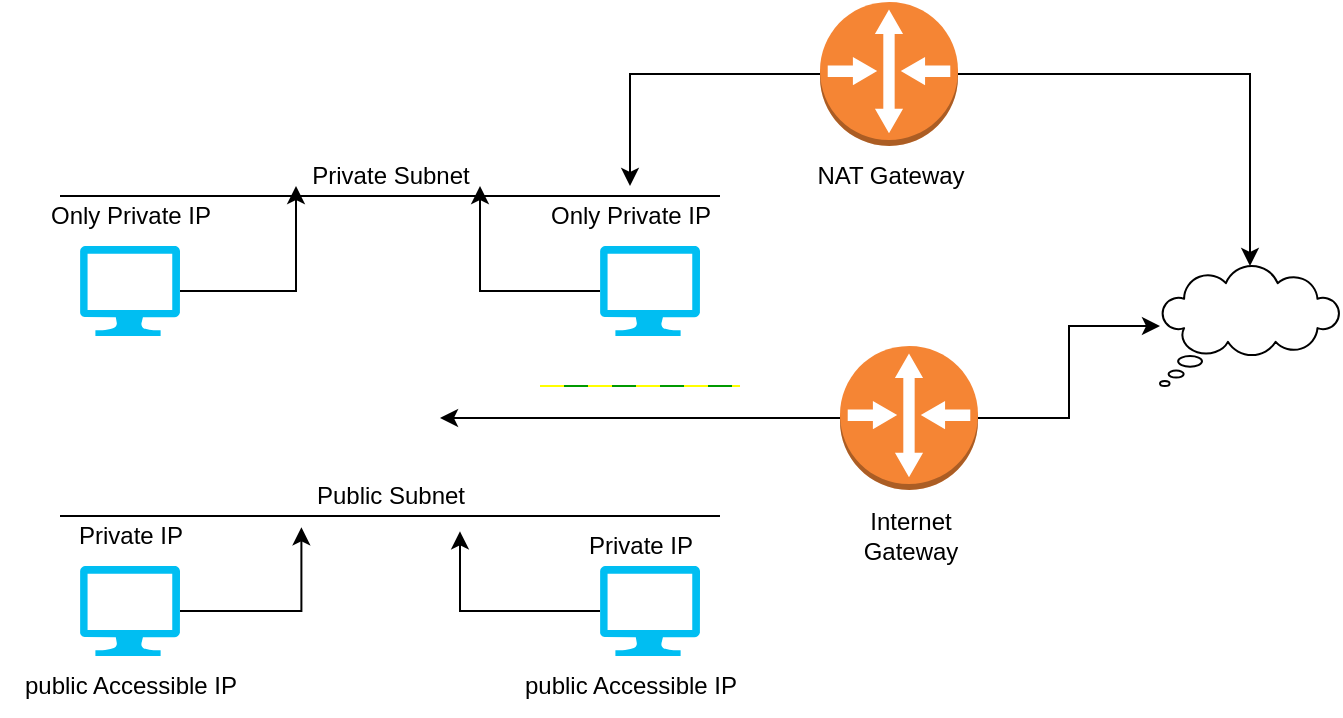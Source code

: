 <mxfile version="24.4.13" type="github">
  <diagram name="Page-1" id="Tomsznk-1zEbOl54nfa1">
    <mxGraphModel dx="794" dy="420" grid="1" gridSize="10" guides="1" tooltips="1" connect="1" arrows="1" fold="1" page="1" pageScale="1" pageWidth="850" pageHeight="1100" math="0" shadow="0">
      <root>
        <mxCell id="0" />
        <mxCell id="1" parent="0" />
        <mxCell id="6z3IYcT1tx6mymnn26oR-1" value="" style="line;strokeWidth=1;rotatable=0;dashed=0;labelPosition=right;align=left;verticalAlign=middle;spacingTop=0;spacingLeft=6;points=[];portConstraint=eastwest;" vertex="1" parent="1">
          <mxGeometry x="120" y="280" width="330" height="10" as="geometry" />
        </mxCell>
        <mxCell id="6z3IYcT1tx6mymnn26oR-2" value="" style="whiteSpace=wrap;html=1;shape=mxgraph.basic.cloud_callout" vertex="1" parent="1">
          <mxGeometry x="670" y="160" width="90" height="60" as="geometry" />
        </mxCell>
        <mxCell id="6z3IYcT1tx6mymnn26oR-10" value="" style="verticalLabelPosition=bottom;html=1;verticalAlign=top;align=center;strokeColor=none;fillColor=#00BEF2;shape=mxgraph.azure.computer;pointerEvents=1;" vertex="1" parent="1">
          <mxGeometry x="130" y="310" width="50" height="45" as="geometry" />
        </mxCell>
        <mxCell id="6z3IYcT1tx6mymnn26oR-11" value="" style="verticalLabelPosition=bottom;html=1;verticalAlign=top;align=center;strokeColor=none;fillColor=#00BEF2;shape=mxgraph.azure.computer;pointerEvents=1;" vertex="1" parent="1">
          <mxGeometry x="390" y="310" width="50" height="45" as="geometry" />
        </mxCell>
        <mxCell id="6z3IYcT1tx6mymnn26oR-12" value="" style="line;strokeWidth=1;rotatable=0;dashed=0;labelPosition=right;align=left;verticalAlign=middle;spacingTop=0;spacingLeft=6;points=[];portConstraint=eastwest;" vertex="1" parent="1">
          <mxGeometry x="120" y="120" width="330" height="10" as="geometry" />
        </mxCell>
        <mxCell id="6z3IYcT1tx6mymnn26oR-13" value="" style="verticalLabelPosition=bottom;html=1;verticalAlign=top;align=center;strokeColor=none;fillColor=#00BEF2;shape=mxgraph.azure.computer;pointerEvents=1;" vertex="1" parent="1">
          <mxGeometry x="130" y="150" width="50" height="45" as="geometry" />
        </mxCell>
        <mxCell id="6z3IYcT1tx6mymnn26oR-14" value="" style="verticalLabelPosition=bottom;html=1;verticalAlign=top;align=center;strokeColor=none;fillColor=#00BEF2;shape=mxgraph.azure.computer;pointerEvents=1;" vertex="1" parent="1">
          <mxGeometry x="390" y="150" width="50" height="45" as="geometry" />
        </mxCell>
        <mxCell id="6z3IYcT1tx6mymnn26oR-15" value="Private Subnet" style="text;html=1;align=center;verticalAlign=middle;resizable=0;points=[];autosize=1;strokeColor=none;fillColor=none;" vertex="1" parent="1">
          <mxGeometry x="235" y="100" width="100" height="30" as="geometry" />
        </mxCell>
        <mxCell id="6z3IYcT1tx6mymnn26oR-16" value="Public Subnet" style="text;html=1;align=center;verticalAlign=middle;resizable=0;points=[];autosize=1;strokeColor=none;fillColor=none;" vertex="1" parent="1">
          <mxGeometry x="235" y="260" width="100" height="30" as="geometry" />
        </mxCell>
        <mxCell id="6z3IYcT1tx6mymnn26oR-43" style="edgeStyle=orthogonalEdgeStyle;rounded=0;orthogonalLoop=1;jettySize=auto;html=1;" edge="1" parent="1" source="6z3IYcT1tx6mymnn26oR-17" target="6z3IYcT1tx6mymnn26oR-29">
          <mxGeometry relative="1" as="geometry">
            <mxPoint x="280" y="64" as="targetPoint" />
          </mxGeometry>
        </mxCell>
        <mxCell id="6z3IYcT1tx6mymnn26oR-17" value="" style="outlineConnect=0;dashed=0;verticalLabelPosition=bottom;verticalAlign=top;align=center;html=1;shape=mxgraph.aws3.router;fillColor=#F58534;gradientColor=none;" vertex="1" parent="1">
          <mxGeometry x="500" y="28" width="69" height="72" as="geometry" />
        </mxCell>
        <mxCell id="6z3IYcT1tx6mymnn26oR-25" style="edgeStyle=orthogonalEdgeStyle;rounded=0;orthogonalLoop=1;jettySize=auto;html=1;" edge="1" parent="1" source="6z3IYcT1tx6mymnn26oR-18" target="6z3IYcT1tx6mymnn26oR-2">
          <mxGeometry relative="1" as="geometry" />
        </mxCell>
        <mxCell id="6z3IYcT1tx6mymnn26oR-49" style="edgeStyle=orthogonalEdgeStyle;rounded=0;orthogonalLoop=1;jettySize=auto;html=1;" edge="1" parent="1" source="6z3IYcT1tx6mymnn26oR-18">
          <mxGeometry relative="1" as="geometry">
            <mxPoint x="310" y="236" as="targetPoint" />
          </mxGeometry>
        </mxCell>
        <mxCell id="6z3IYcT1tx6mymnn26oR-18" value="" style="outlineConnect=0;dashed=0;verticalLabelPosition=bottom;verticalAlign=top;align=center;html=1;shape=mxgraph.aws3.router;fillColor=#F58534;gradientColor=none;" vertex="1" parent="1">
          <mxGeometry x="510" y="200" width="69" height="72" as="geometry" />
        </mxCell>
        <mxCell id="6z3IYcT1tx6mymnn26oR-21" value="NAT Gateway" style="text;html=1;align=center;verticalAlign=middle;resizable=0;points=[];autosize=1;strokeColor=none;fillColor=none;" vertex="1" parent="1">
          <mxGeometry x="484.5" y="100" width="100" height="30" as="geometry" />
        </mxCell>
        <mxCell id="6z3IYcT1tx6mymnn26oR-22" value="Internet&lt;br&gt;Gateway" style="text;html=1;align=center;verticalAlign=middle;resizable=0;points=[];autosize=1;strokeColor=none;fillColor=none;" vertex="1" parent="1">
          <mxGeometry x="509.5" y="275" width="70" height="40" as="geometry" />
        </mxCell>
        <mxCell id="6z3IYcT1tx6mymnn26oR-23" value="" style="shape=wire;edgeStyle=orthogonalEdgeStyle;orthogonalLoop=1;jettySize=auto;html=1;sourcePerimeterSpacing=0;targetPerimeterSpacing=0;endArrow=none;curved=0;rounded=0;strokeColor=#009900;dashed=1;fillColor=#ffff00;dashPattern=12 12;fixDash=1;startSize=6;endSize=6;" edge="1" parent="1">
          <mxGeometry width="100" relative="1" as="geometry">
            <mxPoint x="360" y="220" as="sourcePoint" />
            <mxPoint x="460" y="220" as="targetPoint" />
          </mxGeometry>
        </mxCell>
        <mxCell id="6z3IYcT1tx6mymnn26oR-24" style="edgeStyle=orthogonalEdgeStyle;rounded=0;orthogonalLoop=1;jettySize=auto;html=1;entryX=0.5;entryY=0;entryDx=0;entryDy=0;entryPerimeter=0;" edge="1" parent="1" source="6z3IYcT1tx6mymnn26oR-17" target="6z3IYcT1tx6mymnn26oR-2">
          <mxGeometry relative="1" as="geometry" />
        </mxCell>
        <mxCell id="6z3IYcT1tx6mymnn26oR-26" value="public Accessible IP" style="text;html=1;align=center;verticalAlign=middle;resizable=0;points=[];autosize=1;strokeColor=none;fillColor=none;" vertex="1" parent="1">
          <mxGeometry x="340" y="355" width="130" height="30" as="geometry" />
        </mxCell>
        <mxCell id="6z3IYcT1tx6mymnn26oR-27" value="public Accessible IP" style="text;html=1;align=center;verticalAlign=middle;resizable=0;points=[];autosize=1;strokeColor=none;fillColor=none;" vertex="1" parent="1">
          <mxGeometry x="90" y="355" width="130" height="30" as="geometry" />
        </mxCell>
        <mxCell id="6z3IYcT1tx6mymnn26oR-28" value="Only Private IP" style="text;html=1;align=center;verticalAlign=middle;resizable=0;points=[];autosize=1;strokeColor=none;fillColor=none;" vertex="1" parent="1">
          <mxGeometry x="105" y="120" width="100" height="30" as="geometry" />
        </mxCell>
        <mxCell id="6z3IYcT1tx6mymnn26oR-29" value="Only Private IP" style="text;html=1;align=center;verticalAlign=middle;resizable=0;points=[];autosize=1;strokeColor=none;fillColor=none;" vertex="1" parent="1">
          <mxGeometry x="355" y="120" width="100" height="30" as="geometry" />
        </mxCell>
        <mxCell id="6z3IYcT1tx6mymnn26oR-30" value="" style="shape=wire;edgeStyle=orthogonalEdgeStyle;orthogonalLoop=1;jettySize=auto;html=1;sourcePerimeterSpacing=0;targetPerimeterSpacing=0;endArrow=none;curved=0;rounded=0;strokeColor=#009900;dashed=1;fillColor=#ffff00;dashPattern=12 12;fixDash=1;startSize=6;endSize=6;" edge="1" parent="1">
          <mxGeometry width="100" relative="1" as="geometry">
            <mxPoint x="360" y="220" as="sourcePoint" />
            <mxPoint x="460" y="220" as="targetPoint" />
          </mxGeometry>
        </mxCell>
        <mxCell id="6z3IYcT1tx6mymnn26oR-32" value="" style="shape=wire;edgeStyle=orthogonalEdgeStyle;orthogonalLoop=1;jettySize=auto;html=1;sourcePerimeterSpacing=0;targetPerimeterSpacing=0;endArrow=none;curved=0;rounded=0;strokeColor=#009900;dashed=1;fillColor=#ffff00;dashPattern=12 12;fixDash=1;startSize=6;endSize=6;" edge="1" parent="1">
          <mxGeometry width="100" relative="1" as="geometry">
            <mxPoint x="360" y="220" as="sourcePoint" />
            <mxPoint x="460" y="220" as="targetPoint" />
          </mxGeometry>
        </mxCell>
        <mxCell id="6z3IYcT1tx6mymnn26oR-33" style="edgeStyle=orthogonalEdgeStyle;rounded=0;orthogonalLoop=1;jettySize=auto;html=1;entryX=0.03;entryY=0.667;entryDx=0;entryDy=0;entryPerimeter=0;" edge="1" parent="1" source="6z3IYcT1tx6mymnn26oR-13" target="6z3IYcT1tx6mymnn26oR-15">
          <mxGeometry relative="1" as="geometry" />
        </mxCell>
        <mxCell id="6z3IYcT1tx6mymnn26oR-34" style="edgeStyle=orthogonalEdgeStyle;rounded=0;orthogonalLoop=1;jettySize=auto;html=1;entryX=0.95;entryY=0.667;entryDx=0;entryDy=0;entryPerimeter=0;" edge="1" parent="1" source="6z3IYcT1tx6mymnn26oR-14" target="6z3IYcT1tx6mymnn26oR-15">
          <mxGeometry relative="1" as="geometry" />
        </mxCell>
        <mxCell id="6z3IYcT1tx6mymnn26oR-35" style="edgeStyle=orthogonalEdgeStyle;rounded=0;orthogonalLoop=1;jettySize=auto;html=1;entryX=0.057;entryY=1.022;entryDx=0;entryDy=0;entryPerimeter=0;" edge="1" parent="1" source="6z3IYcT1tx6mymnn26oR-10" target="6z3IYcT1tx6mymnn26oR-16">
          <mxGeometry relative="1" as="geometry" />
        </mxCell>
        <mxCell id="6z3IYcT1tx6mymnn26oR-38" style="edgeStyle=orthogonalEdgeStyle;rounded=0;orthogonalLoop=1;jettySize=auto;html=1;entryX=0.85;entryY=1.089;entryDx=0;entryDy=0;entryPerimeter=0;" edge="1" parent="1" source="6z3IYcT1tx6mymnn26oR-11" target="6z3IYcT1tx6mymnn26oR-16">
          <mxGeometry relative="1" as="geometry" />
        </mxCell>
        <mxCell id="6z3IYcT1tx6mymnn26oR-39" value="Private IP" style="text;html=1;align=center;verticalAlign=middle;resizable=0;points=[];autosize=1;strokeColor=none;fillColor=none;" vertex="1" parent="1">
          <mxGeometry x="115" y="280" width="80" height="30" as="geometry" />
        </mxCell>
        <mxCell id="6z3IYcT1tx6mymnn26oR-40" value="Private IP" style="text;html=1;align=center;verticalAlign=middle;resizable=0;points=[];autosize=1;strokeColor=none;fillColor=none;" vertex="1" parent="1">
          <mxGeometry x="370" y="285" width="80" height="30" as="geometry" />
        </mxCell>
        <mxCell id="6z3IYcT1tx6mymnn26oR-42" value="" style="shape=wire;edgeStyle=orthogonalEdgeStyle;orthogonalLoop=1;jettySize=auto;html=1;sourcePerimeterSpacing=0;targetPerimeterSpacing=0;endArrow=none;curved=0;rounded=0;strokeColor=#009900;dashed=1;fillColor=#ffff00;dashPattern=12 12;fixDash=1;startSize=6;endSize=6;" edge="1" parent="1">
          <mxGeometry width="100" relative="1" as="geometry">
            <mxPoint x="360" y="220" as="sourcePoint" />
            <mxPoint x="460" y="220" as="targetPoint" />
          </mxGeometry>
        </mxCell>
        <mxCell id="6z3IYcT1tx6mymnn26oR-44" value="" style="shape=wire;edgeStyle=orthogonalEdgeStyle;orthogonalLoop=1;jettySize=auto;html=1;sourcePerimeterSpacing=0;targetPerimeterSpacing=0;endArrow=none;curved=0;rounded=0;strokeColor=#009900;dashed=1;fillColor=#ffff00;dashPattern=12 12;fixDash=1;startSize=6;endSize=6;" edge="1" parent="1">
          <mxGeometry width="100" relative="1" as="geometry">
            <mxPoint x="360" y="220" as="sourcePoint" />
            <mxPoint x="460" y="220" as="targetPoint" />
          </mxGeometry>
        </mxCell>
      </root>
    </mxGraphModel>
  </diagram>
</mxfile>
